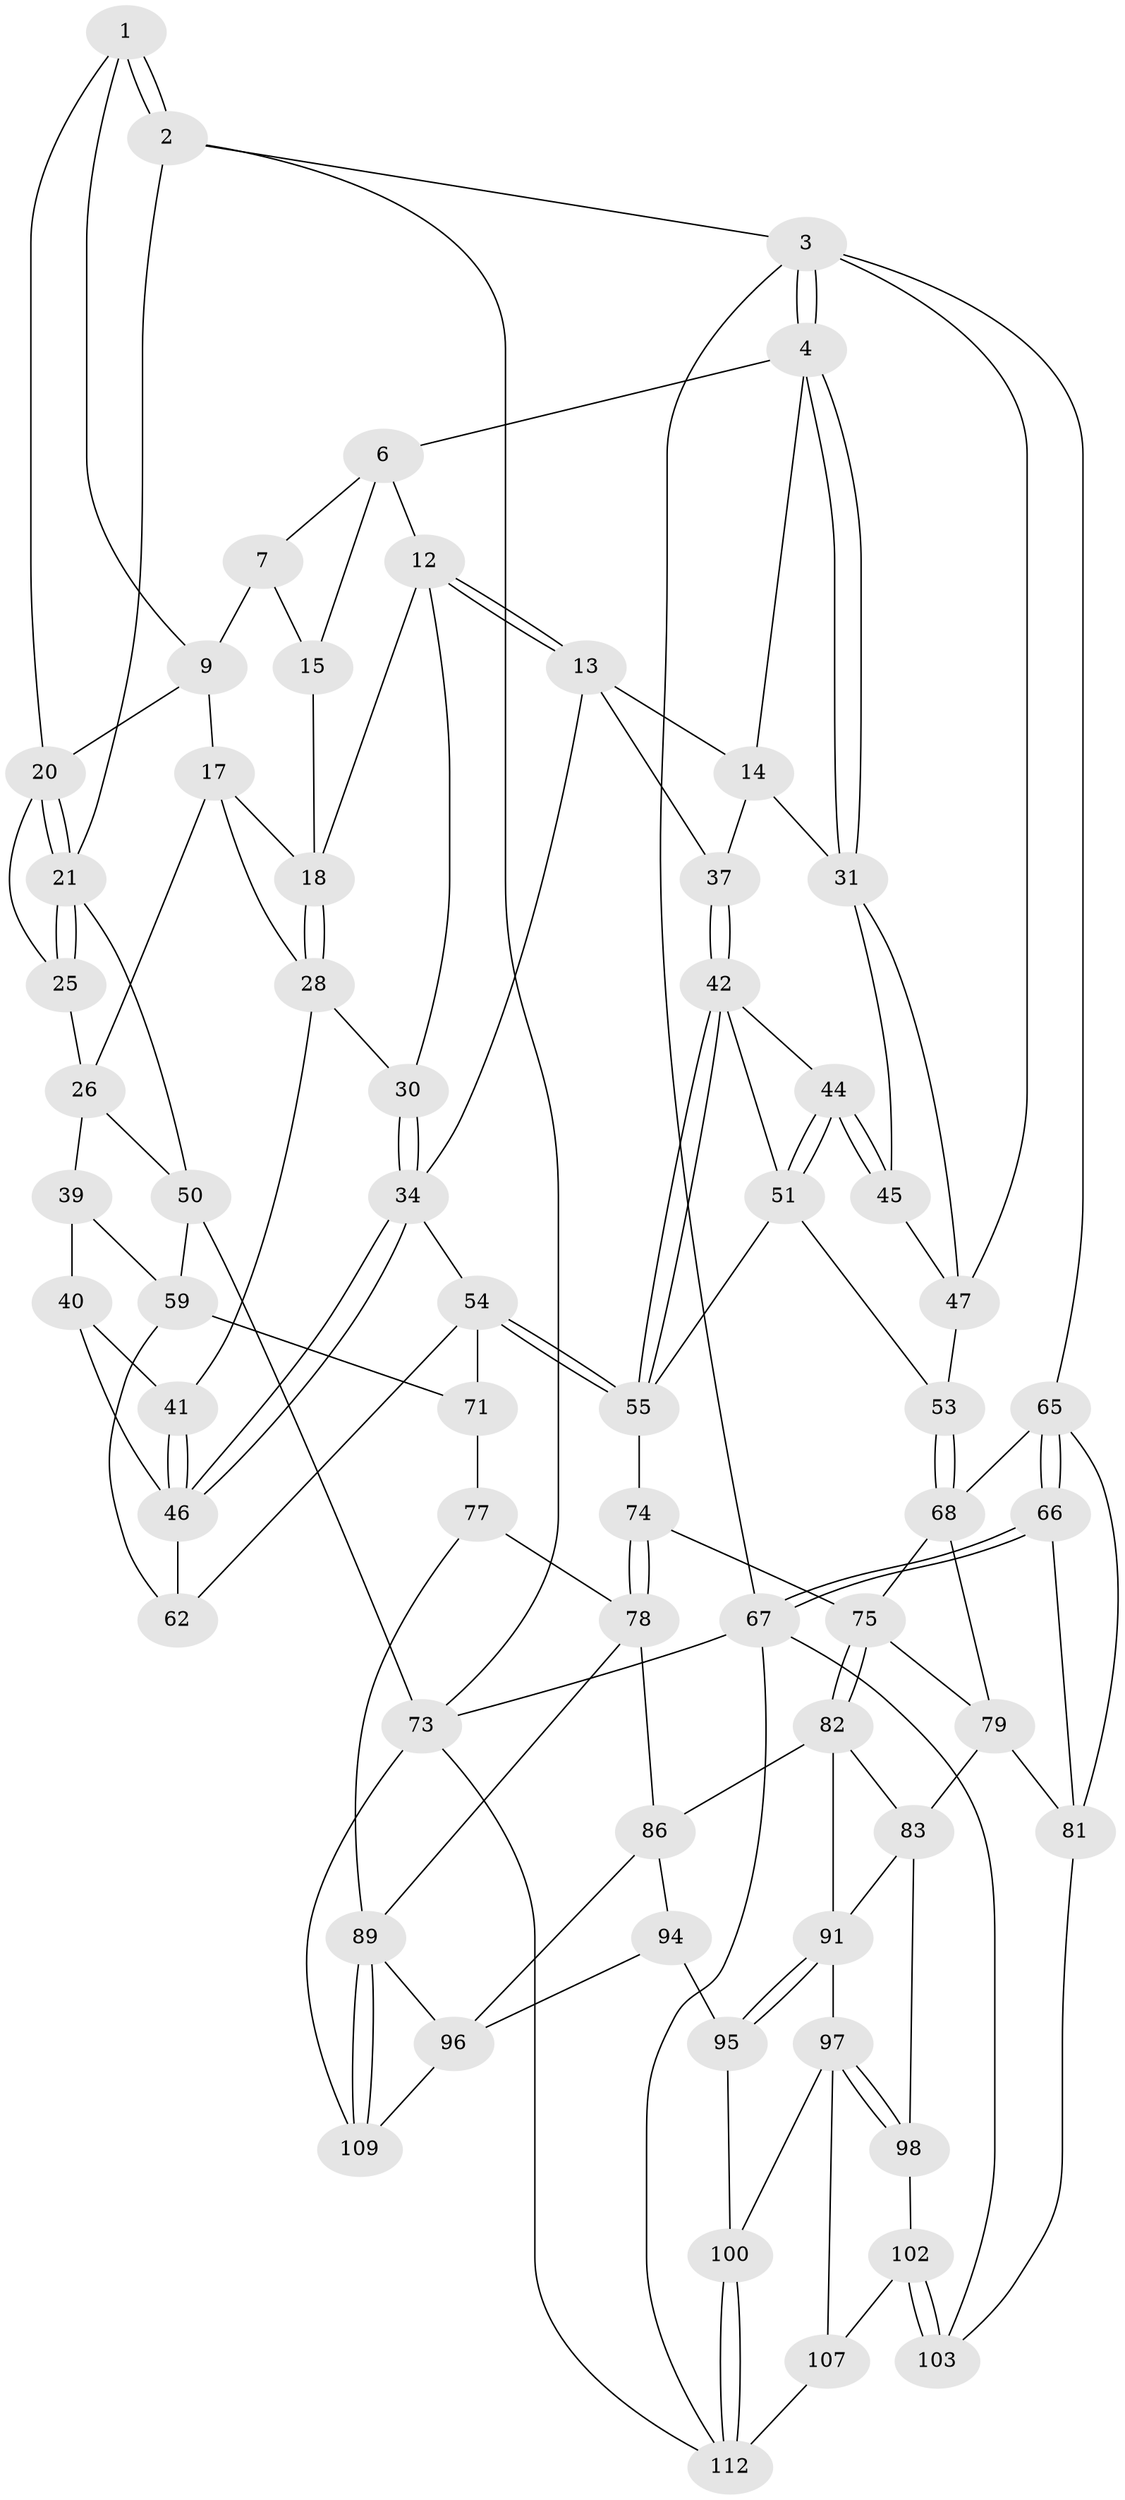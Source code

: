 // original degree distribution, {3: 0.017543859649122806, 6: 0.21929824561403508, 5: 0.5263157894736842, 4: 0.23684210526315788}
// Generated by graph-tools (version 1.1) at 2025/42/03/06/25 10:42:34]
// undirected, 65 vertices, 144 edges
graph export_dot {
graph [start="1"]
  node [color=gray90,style=filled];
  1 [pos="+0.8884323690917504+0",super="+8"];
  2 [pos="+1+0"];
  3 [pos="+0+0",super="+49"];
  4 [pos="+0+0",super="+5"];
  6 [pos="+0.6252205467846692+0",super="+11"];
  7 [pos="+0.7862495148400975+0",super="+10"];
  9 [pos="+0.8543889246961206+0.09842857400997501",super="+16"];
  12 [pos="+0.6156519960311703+0.1465121512076548",super="+24"];
  13 [pos="+0.6090273544335333+0.15461415835877387",super="+36"];
  14 [pos="+0.41935663037835563+0.09371568834493595",super="+33"];
  15 [pos="+0.7936719651813385+0.05702975391786411"];
  17 [pos="+0.8500540537756925+0.11693132514604557",super="+27"];
  18 [pos="+0.7602451878382305+0.14624109722633669",super="+19"];
  20 [pos="+0.9761991857670315+0.08398507018574683",super="+23"];
  21 [pos="+1+0.15291360140229313",super="+22"];
  25 [pos="+0.9207068120267405+0.1696527407024847"];
  26 [pos="+0.9013285875915693+0.24538883486599544",super="+38"];
  28 [pos="+0.828118984177971+0.23466860074882256",super="+29"];
  30 [pos="+0.7849829341920085+0.23228432721446618"];
  31 [pos="+0+0",super="+32"];
  34 [pos="+0.6131578693915968+0.2905356871216421",super="+35"];
  37 [pos="+0.4131159225121634+0.25014570670872954"];
  39 [pos="+0.955213536598439+0.3055831340231831",super="+56"];
  40 [pos="+0.9346140653046231+0.3237355693789646",super="+57"];
  41 [pos="+0.7783557916017545+0.3452067169846937"];
  42 [pos="+0.40754149029921016+0.3573417149716058",super="+43"];
  44 [pos="+0.27117022705247906+0.2335695797109892"];
  45 [pos="+0.27155329256656485+0.2256575681483903"];
  46 [pos="+0.7616096886985152+0.3646510805786597",super="+60"];
  47 [pos="+0.1558683080848711+0.25401458018456935",super="+48"];
  50 [pos="+1+0.2786784120075706",super="+58"];
  51 [pos="+0.2390570059307236+0.40031024788084024",super="+52"];
  53 [pos="+0.19607227699307384+0.44433436341719784"];
  54 [pos="+0.5244120859623254+0.45419095666562825",super="+63"];
  55 [pos="+0.5117212880617296+0.46200133413004013",super="+61"];
  59 [pos="+1+0.6540272598928473",super="+64"];
  62 [pos="+0.7773994284197402+0.4316024454620968"];
  65 [pos="+0+0.6030419496531062",super="+70"];
  66 [pos="+0+0.7556991563844546"];
  67 [pos="+0+1",super="+113"];
  68 [pos="+0.190412323341012+0.46233491414078554",super="+69"];
  71 [pos="+0.8769096261791617+0.703485770717063",super="+72"];
  73 [pos="+1+1",super="+110"];
  74 [pos="+0.47158838994328744+0.5737991061403556"];
  75 [pos="+0.4672146975162644+0.5766002739062601",super="+76"];
  77 [pos="+0.5765031684755332+0.6628280107192416",super="+88"];
  78 [pos="+0.5725094290068443+0.662407263101175",super="+85"];
  79 [pos="+0.27384588233740814+0.6825671423598687",super="+80"];
  81 [pos="+0.21003261095133527+0.7319437907634816",super="+104"];
  82 [pos="+0.4353561146860562+0.6861170371835176",super="+87"];
  83 [pos="+0.4193774700075171+0.7137169843092388",super="+84"];
  86 [pos="+0.5448693335570965+0.7389549063628241",super="+93"];
  89 [pos="+0.7655215708346098+0.871561459388402",super="+90"];
  91 [pos="+0.4767728753577605+0.7777878904018132",super="+92"];
  94 [pos="+0.5182970671152654+0.8059742144613156",super="+105"];
  95 [pos="+0.48834198599663736+0.8015604271488512",super="+99"];
  96 [pos="+0.5584152308721259+0.8045675198002875",super="+106"];
  97 [pos="+0.4050277275901895+0.8216753169350668",super="+101"];
  98 [pos="+0.32145706067621427+0.7609478805461964"];
  100 [pos="+0.4250223671781643+0.8960079172461705"];
  102 [pos="+0.30689993101715063+0.8267319283003176",super="+108"];
  103 [pos="+0.1667539188724721+0.8664746551877798",super="+111"];
  107 [pos="+0.3961382910520881+0.912934774084372"];
  109 [pos="+0.7421703720626058+1"];
  112 [pos="+0.6250940124326688+1",super="+114"];
  1 -- 2;
  1 -- 2;
  1 -- 20;
  1 -- 9;
  2 -- 3;
  2 -- 73;
  2 -- 21;
  3 -- 4;
  3 -- 4;
  3 -- 67;
  3 -- 65;
  3 -- 47;
  4 -- 31;
  4 -- 31;
  4 -- 6;
  4 -- 14;
  6 -- 7;
  6 -- 12;
  6 -- 15;
  7 -- 9;
  7 -- 15;
  9 -- 17;
  9 -- 20;
  12 -- 13;
  12 -- 13;
  12 -- 30;
  12 -- 18;
  13 -- 14;
  13 -- 34;
  13 -- 37;
  14 -- 37;
  14 -- 31;
  15 -- 18;
  17 -- 18;
  17 -- 26;
  17 -- 28;
  18 -- 28;
  18 -- 28;
  20 -- 21;
  20 -- 21;
  20 -- 25;
  21 -- 25;
  21 -- 25;
  21 -- 50;
  25 -- 26;
  26 -- 50;
  26 -- 39;
  28 -- 41;
  28 -- 30;
  30 -- 34;
  30 -- 34;
  31 -- 47;
  31 -- 45;
  34 -- 46;
  34 -- 46;
  34 -- 54;
  37 -- 42;
  37 -- 42;
  39 -- 40 [weight=2];
  39 -- 59;
  40 -- 41;
  40 -- 46;
  41 -- 46;
  41 -- 46;
  42 -- 55;
  42 -- 55;
  42 -- 51;
  42 -- 44;
  44 -- 45;
  44 -- 45;
  44 -- 51;
  44 -- 51;
  45 -- 47;
  46 -- 62;
  47 -- 53;
  50 -- 73;
  50 -- 59;
  51 -- 53;
  51 -- 55;
  53 -- 68;
  53 -- 68;
  54 -- 55;
  54 -- 55;
  54 -- 62;
  54 -- 71;
  55 -- 74;
  59 -- 62;
  59 -- 71;
  65 -- 66;
  65 -- 66;
  65 -- 81;
  65 -- 68;
  66 -- 67;
  66 -- 67;
  66 -- 81;
  67 -- 73;
  67 -- 103;
  67 -- 112;
  68 -- 75;
  68 -- 79;
  71 -- 77 [weight=2];
  73 -- 112;
  73 -- 109;
  74 -- 75;
  74 -- 78;
  74 -- 78;
  75 -- 82;
  75 -- 82;
  75 -- 79;
  77 -- 78;
  77 -- 89;
  78 -- 89;
  78 -- 86;
  79 -- 81;
  79 -- 83;
  81 -- 103;
  82 -- 83;
  82 -- 91;
  82 -- 86;
  83 -- 91;
  83 -- 98;
  86 -- 96;
  86 -- 94;
  89 -- 109;
  89 -- 109;
  89 -- 96;
  91 -- 95;
  91 -- 95;
  91 -- 97;
  94 -- 95 [weight=2];
  94 -- 96;
  95 -- 100;
  96 -- 109;
  97 -- 98;
  97 -- 98;
  97 -- 107;
  97 -- 100;
  98 -- 102;
  100 -- 112;
  100 -- 112;
  102 -- 103 [weight=2];
  102 -- 103;
  102 -- 107;
  107 -- 112;
}
